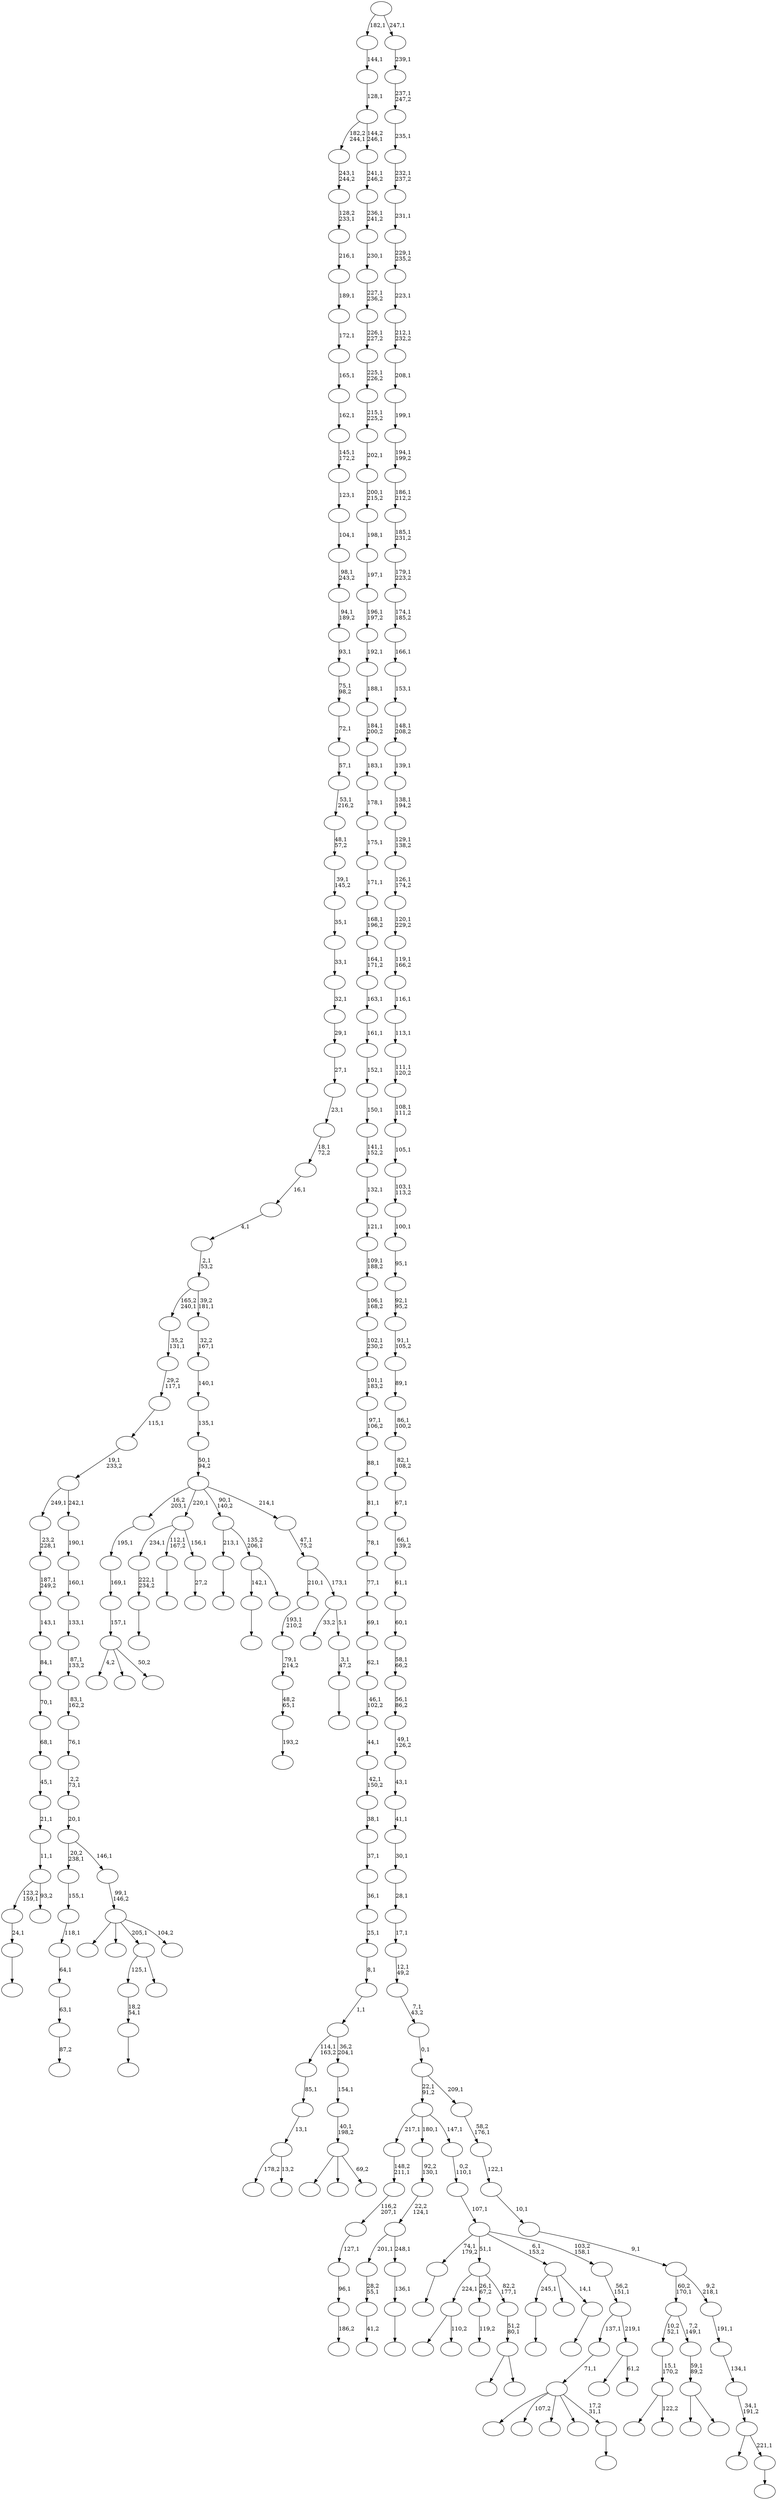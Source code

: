 digraph T {
	300 [label=""]
	299 [label=""]
	298 [label=""]
	297 [label=""]
	296 [label=""]
	295 [label=""]
	294 [label=""]
	293 [label=""]
	292 [label=""]
	291 [label=""]
	290 [label=""]
	289 [label=""]
	288 [label=""]
	287 [label=""]
	286 [label=""]
	285 [label=""]
	284 [label=""]
	283 [label=""]
	282 [label=""]
	281 [label=""]
	280 [label=""]
	279 [label=""]
	278 [label=""]
	277 [label=""]
	276 [label=""]
	275 [label=""]
	274 [label=""]
	273 [label=""]
	272 [label=""]
	271 [label=""]
	270 [label=""]
	269 [label=""]
	268 [label=""]
	267 [label=""]
	266 [label=""]
	265 [label=""]
	264 [label=""]
	263 [label=""]
	262 [label=""]
	261 [label=""]
	260 [label=""]
	259 [label=""]
	258 [label=""]
	257 [label=""]
	256 [label=""]
	255 [label=""]
	254 [label=""]
	253 [label=""]
	252 [label=""]
	251 [label=""]
	250 [label=""]
	249 [label=""]
	248 [label=""]
	247 [label=""]
	246 [label=""]
	245 [label=""]
	244 [label=""]
	243 [label=""]
	242 [label=""]
	241 [label=""]
	240 [label=""]
	239 [label=""]
	238 [label=""]
	237 [label=""]
	236 [label=""]
	235 [label=""]
	234 [label=""]
	233 [label=""]
	232 [label=""]
	231 [label=""]
	230 [label=""]
	229 [label=""]
	228 [label=""]
	227 [label=""]
	226 [label=""]
	225 [label=""]
	224 [label=""]
	223 [label=""]
	222 [label=""]
	221 [label=""]
	220 [label=""]
	219 [label=""]
	218 [label=""]
	217 [label=""]
	216 [label=""]
	215 [label=""]
	214 [label=""]
	213 [label=""]
	212 [label=""]
	211 [label=""]
	210 [label=""]
	209 [label=""]
	208 [label=""]
	207 [label=""]
	206 [label=""]
	205 [label=""]
	204 [label=""]
	203 [label=""]
	202 [label=""]
	201 [label=""]
	200 [label=""]
	199 [label=""]
	198 [label=""]
	197 [label=""]
	196 [label=""]
	195 [label=""]
	194 [label=""]
	193 [label=""]
	192 [label=""]
	191 [label=""]
	190 [label=""]
	189 [label=""]
	188 [label=""]
	187 [label=""]
	186 [label=""]
	185 [label=""]
	184 [label=""]
	183 [label=""]
	182 [label=""]
	181 [label=""]
	180 [label=""]
	179 [label=""]
	178 [label=""]
	177 [label=""]
	176 [label=""]
	175 [label=""]
	174 [label=""]
	173 [label=""]
	172 [label=""]
	171 [label=""]
	170 [label=""]
	169 [label=""]
	168 [label=""]
	167 [label=""]
	166 [label=""]
	165 [label=""]
	164 [label=""]
	163 [label=""]
	162 [label=""]
	161 [label=""]
	160 [label=""]
	159 [label=""]
	158 [label=""]
	157 [label=""]
	156 [label=""]
	155 [label=""]
	154 [label=""]
	153 [label=""]
	152 [label=""]
	151 [label=""]
	150 [label=""]
	149 [label=""]
	148 [label=""]
	147 [label=""]
	146 [label=""]
	145 [label=""]
	144 [label=""]
	143 [label=""]
	142 [label=""]
	141 [label=""]
	140 [label=""]
	139 [label=""]
	138 [label=""]
	137 [label=""]
	136 [label=""]
	135 [label=""]
	134 [label=""]
	133 [label=""]
	132 [label=""]
	131 [label=""]
	130 [label=""]
	129 [label=""]
	128 [label=""]
	127 [label=""]
	126 [label=""]
	125 [label=""]
	124 [label=""]
	123 [label=""]
	122 [label=""]
	121 [label=""]
	120 [label=""]
	119 [label=""]
	118 [label=""]
	117 [label=""]
	116 [label=""]
	115 [label=""]
	114 [label=""]
	113 [label=""]
	112 [label=""]
	111 [label=""]
	110 [label=""]
	109 [label=""]
	108 [label=""]
	107 [label=""]
	106 [label=""]
	105 [label=""]
	104 [label=""]
	103 [label=""]
	102 [label=""]
	101 [label=""]
	100 [label=""]
	99 [label=""]
	98 [label=""]
	97 [label=""]
	96 [label=""]
	95 [label=""]
	94 [label=""]
	93 [label=""]
	92 [label=""]
	91 [label=""]
	90 [label=""]
	89 [label=""]
	88 [label=""]
	87 [label=""]
	86 [label=""]
	85 [label=""]
	84 [label=""]
	83 [label=""]
	82 [label=""]
	81 [label=""]
	80 [label=""]
	79 [label=""]
	78 [label=""]
	77 [label=""]
	76 [label=""]
	75 [label=""]
	74 [label=""]
	73 [label=""]
	72 [label=""]
	71 [label=""]
	70 [label=""]
	69 [label=""]
	68 [label=""]
	67 [label=""]
	66 [label=""]
	65 [label=""]
	64 [label=""]
	63 [label=""]
	62 [label=""]
	61 [label=""]
	60 [label=""]
	59 [label=""]
	58 [label=""]
	57 [label=""]
	56 [label=""]
	55 [label=""]
	54 [label=""]
	53 [label=""]
	52 [label=""]
	51 [label=""]
	50 [label=""]
	49 [label=""]
	48 [label=""]
	47 [label=""]
	46 [label=""]
	45 [label=""]
	44 [label=""]
	43 [label=""]
	42 [label=""]
	41 [label=""]
	40 [label=""]
	39 [label=""]
	38 [label=""]
	37 [label=""]
	36 [label=""]
	35 [label=""]
	34 [label=""]
	33 [label=""]
	32 [label=""]
	31 [label=""]
	30 [label=""]
	29 [label=""]
	28 [label=""]
	27 [label=""]
	26 [label=""]
	25 [label=""]
	24 [label=""]
	23 [label=""]
	22 [label=""]
	21 [label=""]
	20 [label=""]
	19 [label=""]
	18 [label=""]
	17 [label=""]
	16 [label=""]
	15 [label=""]
	14 [label=""]
	13 [label=""]
	12 [label=""]
	11 [label=""]
	10 [label=""]
	9 [label=""]
	8 [label=""]
	7 [label=""]
	6 [label=""]
	5 [label=""]
	4 [label=""]
	3 [label=""]
	2 [label=""]
	1 [label=""]
	0 [label=""]
	299 -> 300 [label=""]
	293 -> 294 [label=""]
	290 -> 291 [label="87,2"]
	289 -> 290 [label="63,1"]
	288 -> 289 [label="64,1"]
	287 -> 288 [label="118,1"]
	286 -> 287 [label="155,1"]
	284 -> 285 [label="186,2"]
	283 -> 284 [label="96,1"]
	282 -> 283 [label="127,1"]
	281 -> 282 [label="116,2\n207,1"]
	280 -> 281 [label="148,2\n211,1"]
	278 -> 279 [label=""]
	277 -> 278 [label="222,1\n234,2"]
	272 -> 273 [label="41,2"]
	271 -> 272 [label="28,2\n55,1"]
	269 -> 292 [label=""]
	269 -> 270 [label="122,2"]
	268 -> 269 [label="15,1\n170,2"]
	266 -> 267 [label=""]
	264 -> 265 [label=""]
	260 -> 276 [label="4,2"]
	260 -> 274 [label=""]
	260 -> 261 [label="50,2"]
	259 -> 260 [label="157,1"]
	258 -> 259 [label="169,1"]
	257 -> 258 [label="195,1"]
	254 -> 255 [label="193,2"]
	253 -> 254 [label="48,2\n65,1"]
	252 -> 253 [label="79,1\n214,2"]
	251 -> 252 [label="193,1\n210,2"]
	248 -> 249 [label=""]
	247 -> 248 [label="24,1"]
	245 -> 263 [label=""]
	245 -> 246 [label=""]
	244 -> 245 [label="59,1\n89,2"]
	243 -> 268 [label="10,2\n52,1"]
	243 -> 244 [label="7,2\n149,1"]
	241 -> 297 [label=""]
	241 -> 242 [label="110,2"]
	239 -> 240 [label=""]
	237 -> 238 [label="27,2"]
	236 -> 277 [label="234,1"]
	236 -> 266 [label="112,1\n167,2"]
	236 -> 237 [label="156,1"]
	232 -> 233 [label=""]
	231 -> 232 [label="136,1"]
	230 -> 271 [label="201,1"]
	230 -> 231 [label="248,1"]
	229 -> 230 [label="22,2\n124,1"]
	228 -> 229 [label="92,2\n130,1"]
	225 -> 239 [label="142,1"]
	225 -> 226 [label=""]
	224 -> 299 [label="213,1"]
	224 -> 225 [label="135,2\n206,1"]
	219 -> 220 [label="119,2"]
	216 -> 217 [label=""]
	215 -> 216 [label="18,2\n54,1"]
	213 -> 235 [label=""]
	213 -> 214 [label=""]
	212 -> 213 [label="51,2\n80,1"]
	211 -> 241 [label="224,1"]
	211 -> 219 [label="26,1\n67,2"]
	211 -> 212 [label="82,2\n177,1"]
	209 -> 247 [label="123,2\n159,1"]
	209 -> 210 [label="93,2"]
	208 -> 209 [label="11,1"]
	207 -> 208 [label="21,1"]
	206 -> 207 [label="45,1"]
	205 -> 206 [label="68,1"]
	204 -> 205 [label="70,1"]
	203 -> 204 [label="84,1"]
	202 -> 203 [label="143,1"]
	201 -> 202 [label="187,1\n249,2"]
	200 -> 201 [label="23,2\n228,1"]
	198 -> 199 [label=""]
	197 -> 298 [label=""]
	197 -> 295 [label="107,2"]
	197 -> 262 [label=""]
	197 -> 227 [label=""]
	197 -> 198 [label="17,2\n31,1"]
	196 -> 197 [label="71,1"]
	194 -> 215 [label="125,1"]
	194 -> 195 [label=""]
	192 -> 296 [label="178,2"]
	192 -> 193 [label="13,2"]
	191 -> 192 [label="13,1"]
	190 -> 191 [label="85,1"]
	188 -> 275 [label=""]
	188 -> 223 [label=""]
	188 -> 194 [label="205,1"]
	188 -> 189 [label="104,2"]
	187 -> 188 [label="99,1\n146,2"]
	186 -> 286 [label="20,2\n238,1"]
	186 -> 187 [label="146,1"]
	185 -> 186 [label="20,1"]
	184 -> 185 [label="2,2\n73,1"]
	183 -> 184 [label="76,1"]
	182 -> 183 [label="83,1\n162,2"]
	181 -> 182 [label="87,1\n133,2"]
	180 -> 181 [label="133,1"]
	179 -> 180 [label="160,1"]
	178 -> 179 [label="190,1"]
	177 -> 200 [label="249,1"]
	177 -> 178 [label="242,1"]
	176 -> 177 [label="19,1\n233,2"]
	175 -> 176 [label="115,1"]
	174 -> 175 [label="29,2\n117,1"]
	173 -> 174 [label="35,2\n131,1"]
	171 -> 172 [label=""]
	170 -> 293 [label="245,1"]
	170 -> 218 [label=""]
	170 -> 171 [label="14,1"]
	168 -> 221 [label=""]
	168 -> 169 [label="61,2"]
	167 -> 196 [label="137,1"]
	167 -> 168 [label="219,1"]
	166 -> 167 [label="56,2\n151,1"]
	165 -> 264 [label="74,1\n179,2"]
	165 -> 211 [label="51,1"]
	165 -> 170 [label="6,1\n153,2"]
	165 -> 166 [label="103,2\n158,1"]
	164 -> 165 [label="107,1"]
	163 -> 164 [label="0,2\n110,1"]
	162 -> 280 [label="217,1"]
	162 -> 228 [label="180,1"]
	162 -> 163 [label="147,1"]
	160 -> 161 [label=""]
	159 -> 160 [label="3,1\n47,2"]
	158 -> 222 [label="33,2"]
	158 -> 159 [label="5,1"]
	157 -> 251 [label="210,1"]
	157 -> 158 [label="173,1"]
	156 -> 157 [label="47,1\n75,2"]
	155 -> 257 [label="16,2\n203,1"]
	155 -> 236 [label="220,1"]
	155 -> 224 [label="90,1\n140,2"]
	155 -> 156 [label="214,1"]
	154 -> 155 [label="50,1\n94,2"]
	153 -> 154 [label="135,1"]
	152 -> 153 [label="140,1"]
	151 -> 152 [label="32,2\n167,1"]
	150 -> 173 [label="165,2\n240,1"]
	150 -> 151 [label="39,2\n181,1"]
	149 -> 150 [label="2,1\n53,2"]
	148 -> 149 [label="4,1"]
	147 -> 148 [label="16,1"]
	146 -> 147 [label="18,1\n72,2"]
	145 -> 146 [label="23,1"]
	144 -> 145 [label="27,1"]
	143 -> 144 [label="29,1"]
	142 -> 143 [label="32,1"]
	141 -> 142 [label="33,1"]
	140 -> 141 [label="35,1"]
	139 -> 140 [label="39,1\n145,2"]
	138 -> 139 [label="48,1\n57,2"]
	137 -> 138 [label="53,1\n216,2"]
	136 -> 137 [label="57,1"]
	135 -> 136 [label="72,1"]
	134 -> 135 [label="75,1\n98,2"]
	133 -> 134 [label="93,1"]
	132 -> 133 [label="94,1\n189,2"]
	131 -> 132 [label="98,1\n243,2"]
	130 -> 131 [label="104,1"]
	129 -> 130 [label="123,1"]
	128 -> 129 [label="145,1\n172,2"]
	127 -> 128 [label="162,1"]
	126 -> 127 [label="165,1"]
	125 -> 126 [label="172,1"]
	124 -> 125 [label="189,1"]
	123 -> 124 [label="216,1"]
	122 -> 123 [label="128,2\n233,1"]
	121 -> 122 [label="243,1\n244,2"]
	119 -> 256 [label=""]
	119 -> 234 [label=""]
	119 -> 120 [label="69,2"]
	118 -> 119 [label="40,1\n198,2"]
	117 -> 118 [label="154,1"]
	116 -> 190 [label="114,1\n163,2"]
	116 -> 117 [label="36,2\n204,1"]
	115 -> 116 [label="1,1"]
	114 -> 115 [label="8,1"]
	113 -> 114 [label="25,1"]
	112 -> 113 [label="36,1"]
	111 -> 112 [label="37,1"]
	110 -> 111 [label="38,1"]
	109 -> 110 [label="42,1\n150,2"]
	108 -> 109 [label="44,1"]
	107 -> 108 [label="46,1\n102,2"]
	106 -> 107 [label="62,1"]
	105 -> 106 [label="69,1"]
	104 -> 105 [label="77,1"]
	103 -> 104 [label="78,1"]
	102 -> 103 [label="81,1"]
	101 -> 102 [label="88,1"]
	100 -> 101 [label="97,1\n106,2"]
	99 -> 100 [label="101,1\n183,2"]
	98 -> 99 [label="102,1\n230,2"]
	97 -> 98 [label="106,1\n168,2"]
	96 -> 97 [label="109,1\n188,2"]
	95 -> 96 [label="121,1"]
	94 -> 95 [label="132,1"]
	93 -> 94 [label="141,1\n152,2"]
	92 -> 93 [label="150,1"]
	91 -> 92 [label="152,1"]
	90 -> 91 [label="161,1"]
	89 -> 90 [label="163,1"]
	88 -> 89 [label="164,1\n171,2"]
	87 -> 88 [label="168,1\n196,2"]
	86 -> 87 [label="171,1"]
	85 -> 86 [label="175,1"]
	84 -> 85 [label="178,1"]
	83 -> 84 [label="183,1"]
	82 -> 83 [label="184,1\n200,2"]
	81 -> 82 [label="188,1"]
	80 -> 81 [label="192,1"]
	79 -> 80 [label="196,1\n197,2"]
	78 -> 79 [label="197,1"]
	77 -> 78 [label="198,1"]
	76 -> 77 [label="200,1\n215,2"]
	75 -> 76 [label="202,1"]
	74 -> 75 [label="215,1\n225,2"]
	73 -> 74 [label="225,1\n226,2"]
	72 -> 73 [label="226,1\n227,2"]
	71 -> 72 [label="227,1\n236,2"]
	70 -> 71 [label="230,1"]
	69 -> 70 [label="236,1\n241,2"]
	68 -> 69 [label="241,1\n246,2"]
	67 -> 121 [label="182,2\n244,1"]
	67 -> 68 [label="144,2\n246,1"]
	66 -> 67 [label="128,1"]
	65 -> 66 [label="144,1"]
	63 -> 64 [label=""]
	62 -> 250 [label=""]
	62 -> 63 [label="221,1"]
	61 -> 62 [label="34,1\n191,2"]
	60 -> 61 [label="134,1"]
	59 -> 60 [label="191,1"]
	58 -> 243 [label="60,2\n170,1"]
	58 -> 59 [label="9,2\n218,1"]
	57 -> 58 [label="9,1"]
	56 -> 57 [label="10,1"]
	55 -> 56 [label="122,1"]
	54 -> 55 [label="58,2\n176,1"]
	53 -> 162 [label="22,1\n91,2"]
	53 -> 54 [label="209,1"]
	52 -> 53 [label="0,1"]
	51 -> 52 [label="7,1\n43,2"]
	50 -> 51 [label="12,1\n49,2"]
	49 -> 50 [label="17,1"]
	48 -> 49 [label="28,1"]
	47 -> 48 [label="30,1"]
	46 -> 47 [label="41,1"]
	45 -> 46 [label="43,1"]
	44 -> 45 [label="49,1\n126,2"]
	43 -> 44 [label="56,1\n86,2"]
	42 -> 43 [label="58,1\n66,2"]
	41 -> 42 [label="60,1"]
	40 -> 41 [label="61,1"]
	39 -> 40 [label="66,1\n139,2"]
	38 -> 39 [label="67,1"]
	37 -> 38 [label="82,1\n108,2"]
	36 -> 37 [label="86,1\n100,2"]
	35 -> 36 [label="89,1"]
	34 -> 35 [label="91,1\n105,2"]
	33 -> 34 [label="92,1\n95,2"]
	32 -> 33 [label="95,1"]
	31 -> 32 [label="100,1"]
	30 -> 31 [label="103,1\n113,2"]
	29 -> 30 [label="105,1"]
	28 -> 29 [label="108,1\n111,2"]
	27 -> 28 [label="111,1\n120,2"]
	26 -> 27 [label="113,1"]
	25 -> 26 [label="116,1"]
	24 -> 25 [label="119,1\n166,2"]
	23 -> 24 [label="120,1\n229,2"]
	22 -> 23 [label="126,1\n174,2"]
	21 -> 22 [label="129,1\n138,2"]
	20 -> 21 [label="138,1\n194,2"]
	19 -> 20 [label="139,1"]
	18 -> 19 [label="148,1\n208,2"]
	17 -> 18 [label="153,1"]
	16 -> 17 [label="166,1"]
	15 -> 16 [label="174,1\n185,2"]
	14 -> 15 [label="179,1\n223,2"]
	13 -> 14 [label="185,1\n231,2"]
	12 -> 13 [label="186,1\n212,2"]
	11 -> 12 [label="194,1\n199,2"]
	10 -> 11 [label="199,1"]
	9 -> 10 [label="208,1"]
	8 -> 9 [label="212,1\n232,2"]
	7 -> 8 [label="223,1"]
	6 -> 7 [label="229,1\n235,2"]
	5 -> 6 [label="231,1"]
	4 -> 5 [label="232,1\n237,2"]
	3 -> 4 [label="235,1"]
	2 -> 3 [label="237,1\n247,2"]
	1 -> 2 [label="239,1"]
	0 -> 65 [label="182,1"]
	0 -> 1 [label="247,1"]
}
